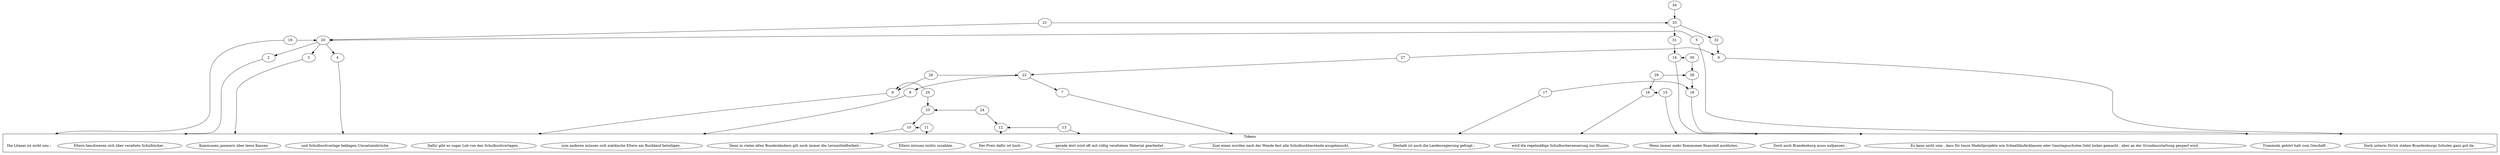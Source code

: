 digraph "manual-00002" {
	node [label="\N"];
    compound=true;

	subgraph cluster_tokens {
		graph [rank=same, label="Tokens"];
		t_19 [shape=plaintext, label="Die Litanei ist nicht neu :"];
		t_2 [label="Eltern beschweren sich über veraltete Schulbücher ,"];
        t_3 [label="Kommunen jammern über leere Kassen"];
        t_4 [label="und Schulbuchverlage beklagen Umsatzeinbrüche ."];
        t_5 [label="Trommeln gehört halt zum Geschäft ."];
        t_6 [label="Doch unterm Strich stehen Brandenburgs Schulen ganz gut da ."];
        t_7 [label="Zum einen wurden nach der Wende fast alle Schulbuchbestände ausgetauscht ,"];
        t_8 [label="zum anderen müssen sich märkische Eltern am Buchkauf beteiligen ."];
        t_9 [label="Dafür gibt es sogar Lob von den Schulbuchverlagen ."];
        t_10 [label="Denn in vielen alten Bundesländern gilt noch immer die Lernmittelfreiheit :"];
        t_11 [label="Eltern müssen nichts zuzahlen ."];
        t_12 [label="Der Preis dafür ist hoch -"];
        t_13 [label="gerade dort wird oft mit völlig veraltetem Material gearbeitet ."];
        t_14 [label="Doch auch Brandenburg muss aufpassen ."];
        t_15 [label="Wenn immer mehr Kommunen finanziell ausbluten ,"];
        t_16 [label="wird die regelmäßige Schulbucherneuerung zur Illusion ."];
        t_17 [label="Deshalb ist auch die Landesregierung gefragt :"];
        t_18 [label="Es kann nicht sein , dass für teure Modellprojekte wie Schnellläuferklassen oder Ganztagsschulen Geld locker gemacht , aber an der Grundausstattung gespart wird ."];
	}

	subgraph rank_0 {
		graph [rank=same];
		34;
	}

	subgraph rank_1 {
		graph [rank=same];
		21;
		33;
	}

	subgraph rank_2 {
		graph [rank=same];
		19;
		20;
		5;
		32;
		31;
	}

	subgraph rank_3 {
		graph [rank=same];
		2;
		3;
		4;
		6;
		27;
		14;
		30;
	}

	subgraph rank_4 {
		graph [rank=same];
		22;
		26;
		29;
		28;
	}

	subgraph rank_5 {
		graph [rank=same];
		7;
		8;
		9;
		25;
		15;
		16;
		17;
		18;
	}

	subgraph rank_6 {
		graph [rank=same];
		23;
		24;
	}

	subgraph rank_7 {
		graph [rank=same];
		10;
		11;
		12;
		13;
	}

34 -> 33;

21 -> 33;
21 -> 20;
33 -> 32;
33 -> 31;

19 -> 20;
5 -> 20;
20 -> 2;
20 -> 3;
20 -> 4;
32 -> 6;
31 -> 14;

27 -> 6;
30 -> 14;
27 -> 22;
30 -> 28;

26 -> 22; 
29 -> 28;
22 -> 7;
22 -> 8;
26 -> 9;
29 -> 16;
28 -> 18;

25 -> 9;
25 -> 23;
15 -> 16;
17 -> 18;

24 -> 23;
23 -> 10;
24 -> 12;

11 -> 10;
13 -> 12;


2 -> t_2 [lhead=cluster_tokens];
3 -> t_3 [lhead=cluster_tokens];
4 -> t_4 [lhead=cluster_tokens];
5 -> t_5 [lhead=cluster_tokens];
6 -> t_6 [lhead=cluster_tokens];
7 -> t_7 [lhead=cluster_tokens];
8 -> t_8 [lhead=cluster_tokens];
9 -> t_9 [lhead=cluster_tokens];
10 -> t_10 [lhead=cluster_tokens];
11 -> t_11 [lhead=cluster_tokens];
12 -> t_12 [lhead=cluster_tokens];
13 -> t_13 [lhead=cluster_tokens];
14 -> t_14 [lhead=cluster_tokens];
15 -> t_15 [lhead=cluster_tokens];
16 -> t_16 [lhead=cluster_tokens];
17 -> t_17 [lhead=cluster_tokens];
18 -> t_18 [lhead=cluster_tokens];
19 -> t_19 [lhead=cluster_tokens];


t_19 -> t_2 [style=invis, weight=10, constraint=false];
t_2 -> t_3 [style=invis, weight=10, constraint=false];
t_3 -> t_4 [style=invis, weight=10, constraint=false];
t_4 -> t_5 [style=invis, weight=10, constraint=false];
t_5 -> t_6 [style=invis, weight=10, constraint=false];
t_6 -> t_7 [style=invis, weight=10, constraint=false];
t_7 -> t_8 [style=invis, weight=10, constraint=false];
t_8 -> t_9 [style=invis, weight=10, constraint=false];
t_9 -> t_10 [style=invis, weight=10, constraint=false];
t_10 -> t_11 [style=invis, weight=10, constraint=false];
t_11 -> t_12 [style=invis, weight=10, constraint=false];
t_12 -> t_13 [style=invis, weight=10, constraint=false];
t_13 -> t_14 [style=invis, weight=10, constraint=false];
t_14 -> t_15 [style=invis, weight=10, constraint=false];
t_15 -> t_16 [style=invis, weight=10, constraint=false];
t_16 -> t_17 [style=invis, weight=10, constraint=false];
t_17 -> t_18 [style=invis, weight=10, constraint=false];


}
